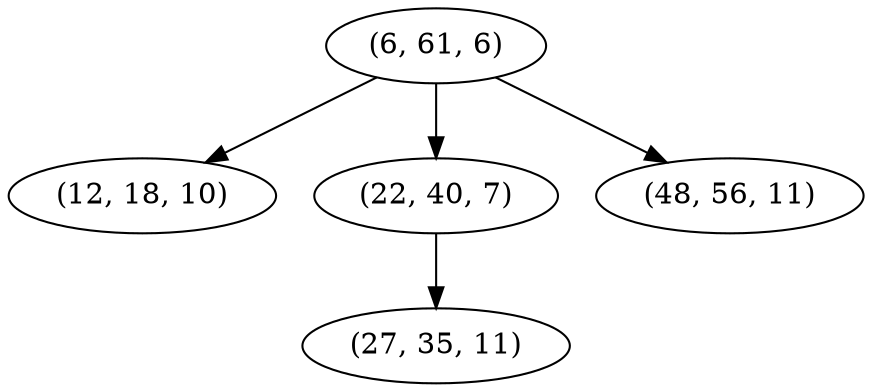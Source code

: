 digraph tree {
    "(6, 61, 6)";
    "(12, 18, 10)";
    "(22, 40, 7)";
    "(27, 35, 11)";
    "(48, 56, 11)";
    "(6, 61, 6)" -> "(12, 18, 10)";
    "(6, 61, 6)" -> "(22, 40, 7)";
    "(6, 61, 6)" -> "(48, 56, 11)";
    "(22, 40, 7)" -> "(27, 35, 11)";
}
